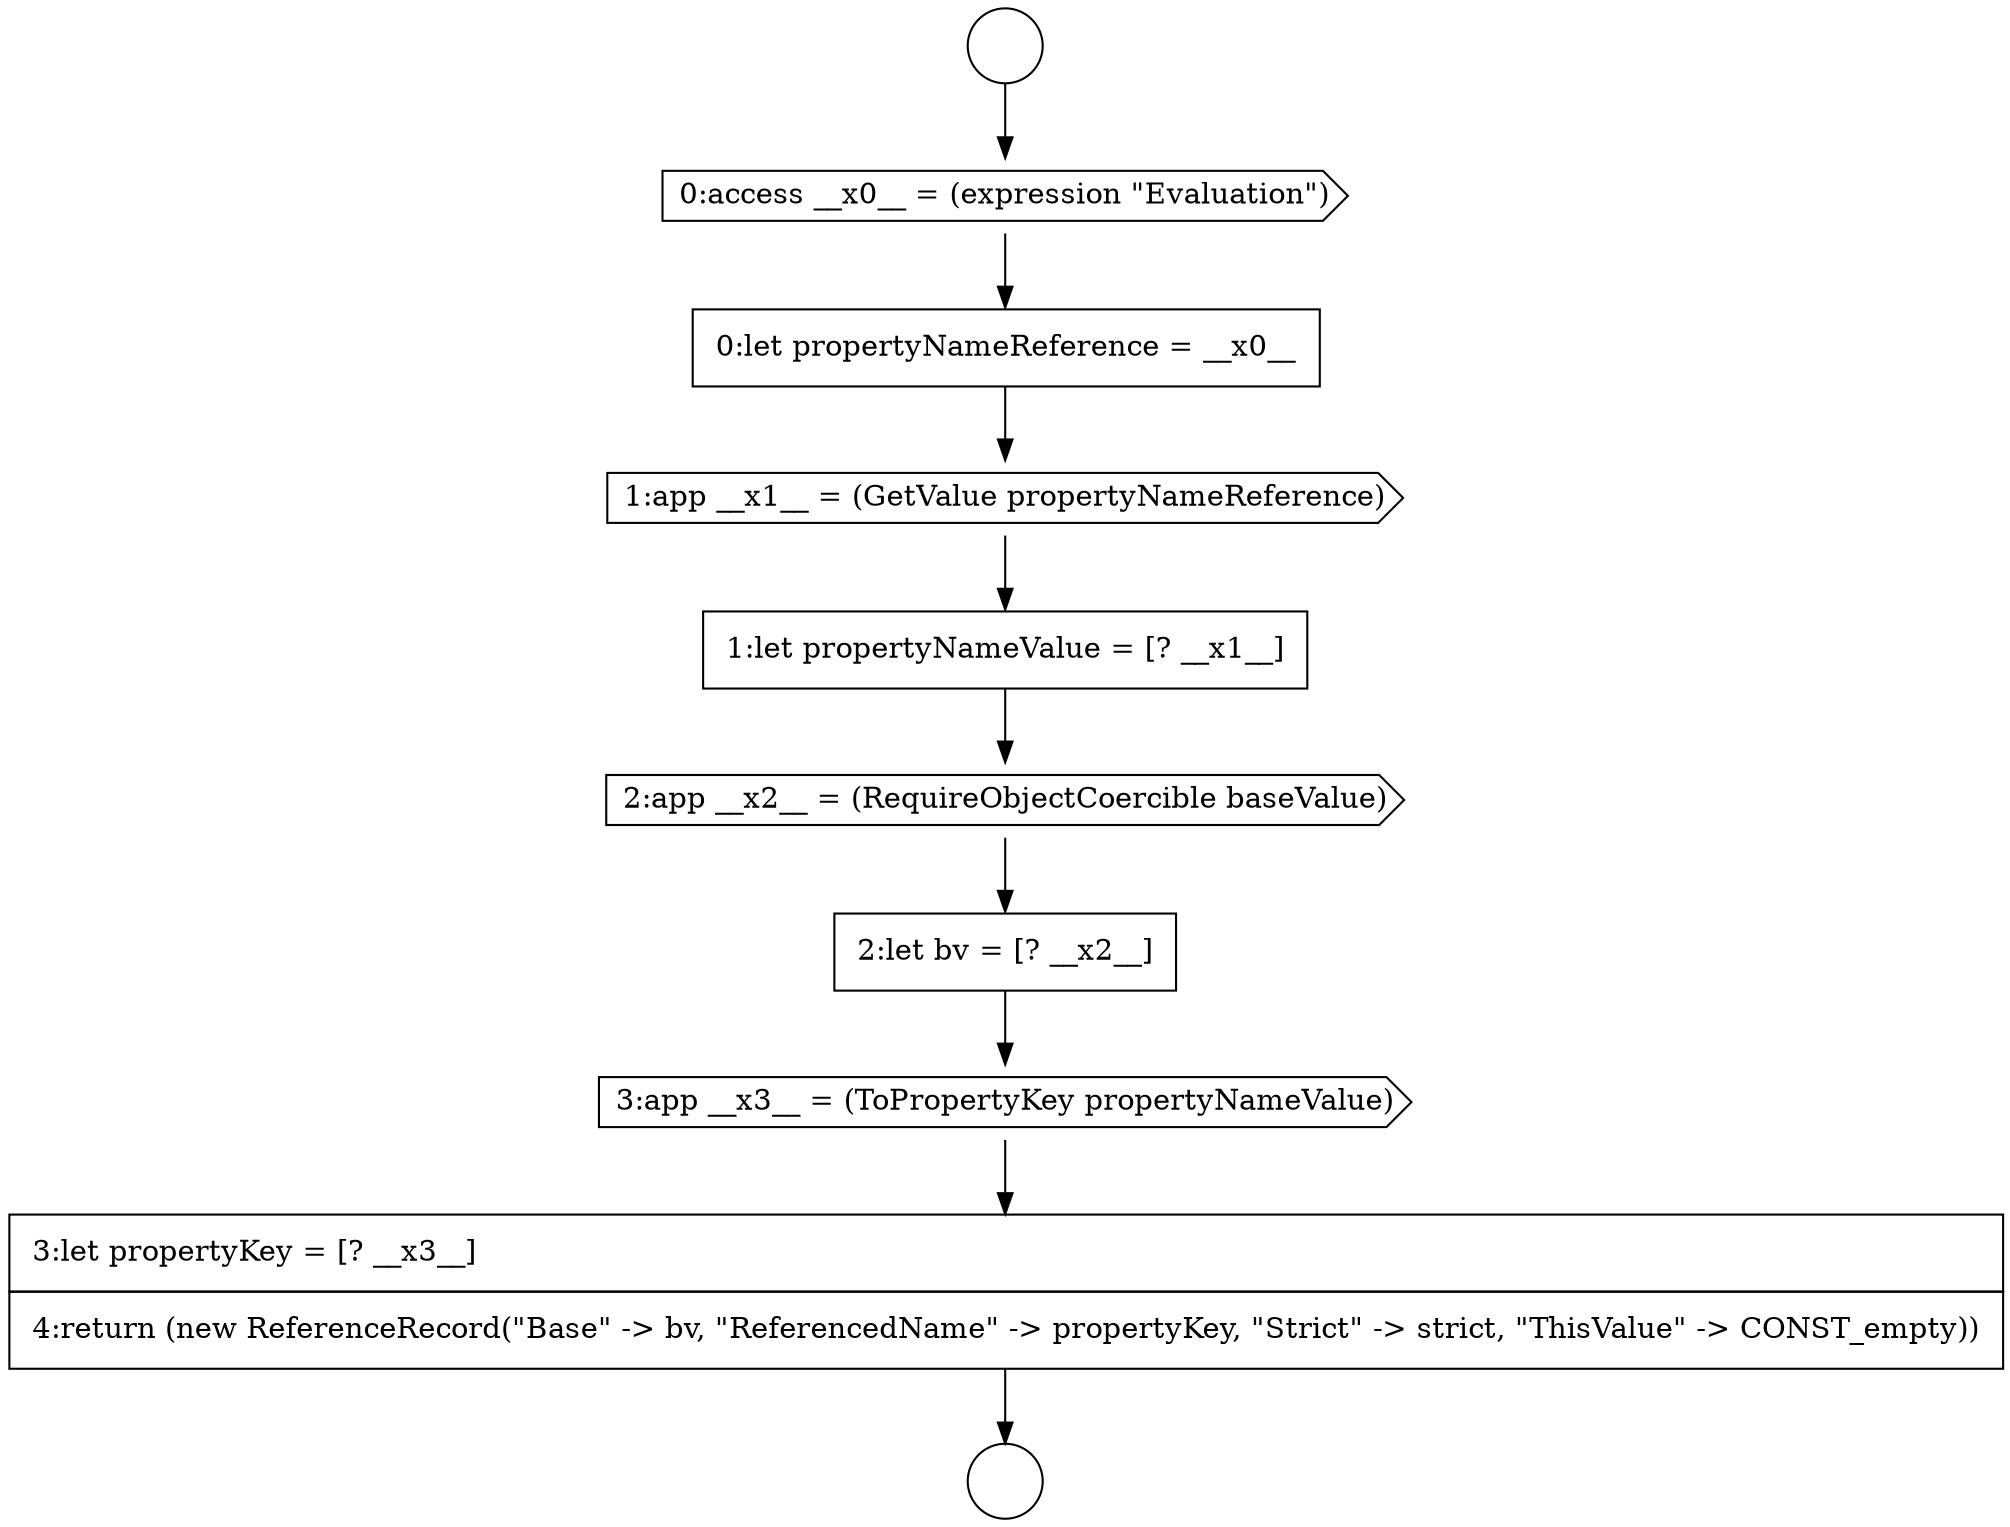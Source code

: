 digraph {
  node4539 [shape=cds, label=<<font color="black">2:app __x2__ = (RequireObjectCoercible baseValue)</font>> color="black" fillcolor="white" style=filled]
  node4536 [shape=none, margin=0, label=<<font color="black">
    <table border="0" cellborder="1" cellspacing="0" cellpadding="10">
      <tr><td align="left">0:let propertyNameReference = __x0__</td></tr>
    </table>
  </font>> color="black" fillcolor="white" style=filled]
  node4540 [shape=none, margin=0, label=<<font color="black">
    <table border="0" cellborder="1" cellspacing="0" cellpadding="10">
      <tr><td align="left">2:let bv = [? __x2__]</td></tr>
    </table>
  </font>> color="black" fillcolor="white" style=filled]
  node4535 [shape=cds, label=<<font color="black">0:access __x0__ = (expression &quot;Evaluation&quot;)</font>> color="black" fillcolor="white" style=filled]
  node4537 [shape=cds, label=<<font color="black">1:app __x1__ = (GetValue propertyNameReference)</font>> color="black" fillcolor="white" style=filled]
  node4541 [shape=cds, label=<<font color="black">3:app __x3__ = (ToPropertyKey propertyNameValue)</font>> color="black" fillcolor="white" style=filled]
  node4534 [shape=circle label=" " color="black" fillcolor="white" style=filled]
  node4538 [shape=none, margin=0, label=<<font color="black">
    <table border="0" cellborder="1" cellspacing="0" cellpadding="10">
      <tr><td align="left">1:let propertyNameValue = [? __x1__]</td></tr>
    </table>
  </font>> color="black" fillcolor="white" style=filled]
  node4542 [shape=none, margin=0, label=<<font color="black">
    <table border="0" cellborder="1" cellspacing="0" cellpadding="10">
      <tr><td align="left">3:let propertyKey = [? __x3__]</td></tr>
      <tr><td align="left">4:return (new ReferenceRecord(&quot;Base&quot; -&gt; bv, &quot;ReferencedName&quot; -&gt; propertyKey, &quot;Strict&quot; -&gt; strict, &quot;ThisValue&quot; -&gt; CONST_empty))</td></tr>
    </table>
  </font>> color="black" fillcolor="white" style=filled]
  node4533 [shape=circle label=" " color="black" fillcolor="white" style=filled]
  node4540 -> node4541 [ color="black"]
  node4542 -> node4534 [ color="black"]
  node4538 -> node4539 [ color="black"]
  node4536 -> node4537 [ color="black"]
  node4535 -> node4536 [ color="black"]
  node4541 -> node4542 [ color="black"]
  node4537 -> node4538 [ color="black"]
  node4533 -> node4535 [ color="black"]
  node4539 -> node4540 [ color="black"]
}
